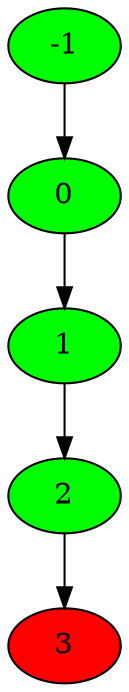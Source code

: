 digraph statespace {
node [style=filled]
0 [fillcolor=green]
1 [fillcolor=green]
0 -> 1
-1 [fillcolor=green]
-1 -> 0
1 [fillcolor=green]
2 [fillcolor=green]
1 -> 2
2 [fillcolor=green]
3 [fillcolor=green]
2 -> 3
3 [fillcolor=red]
}
